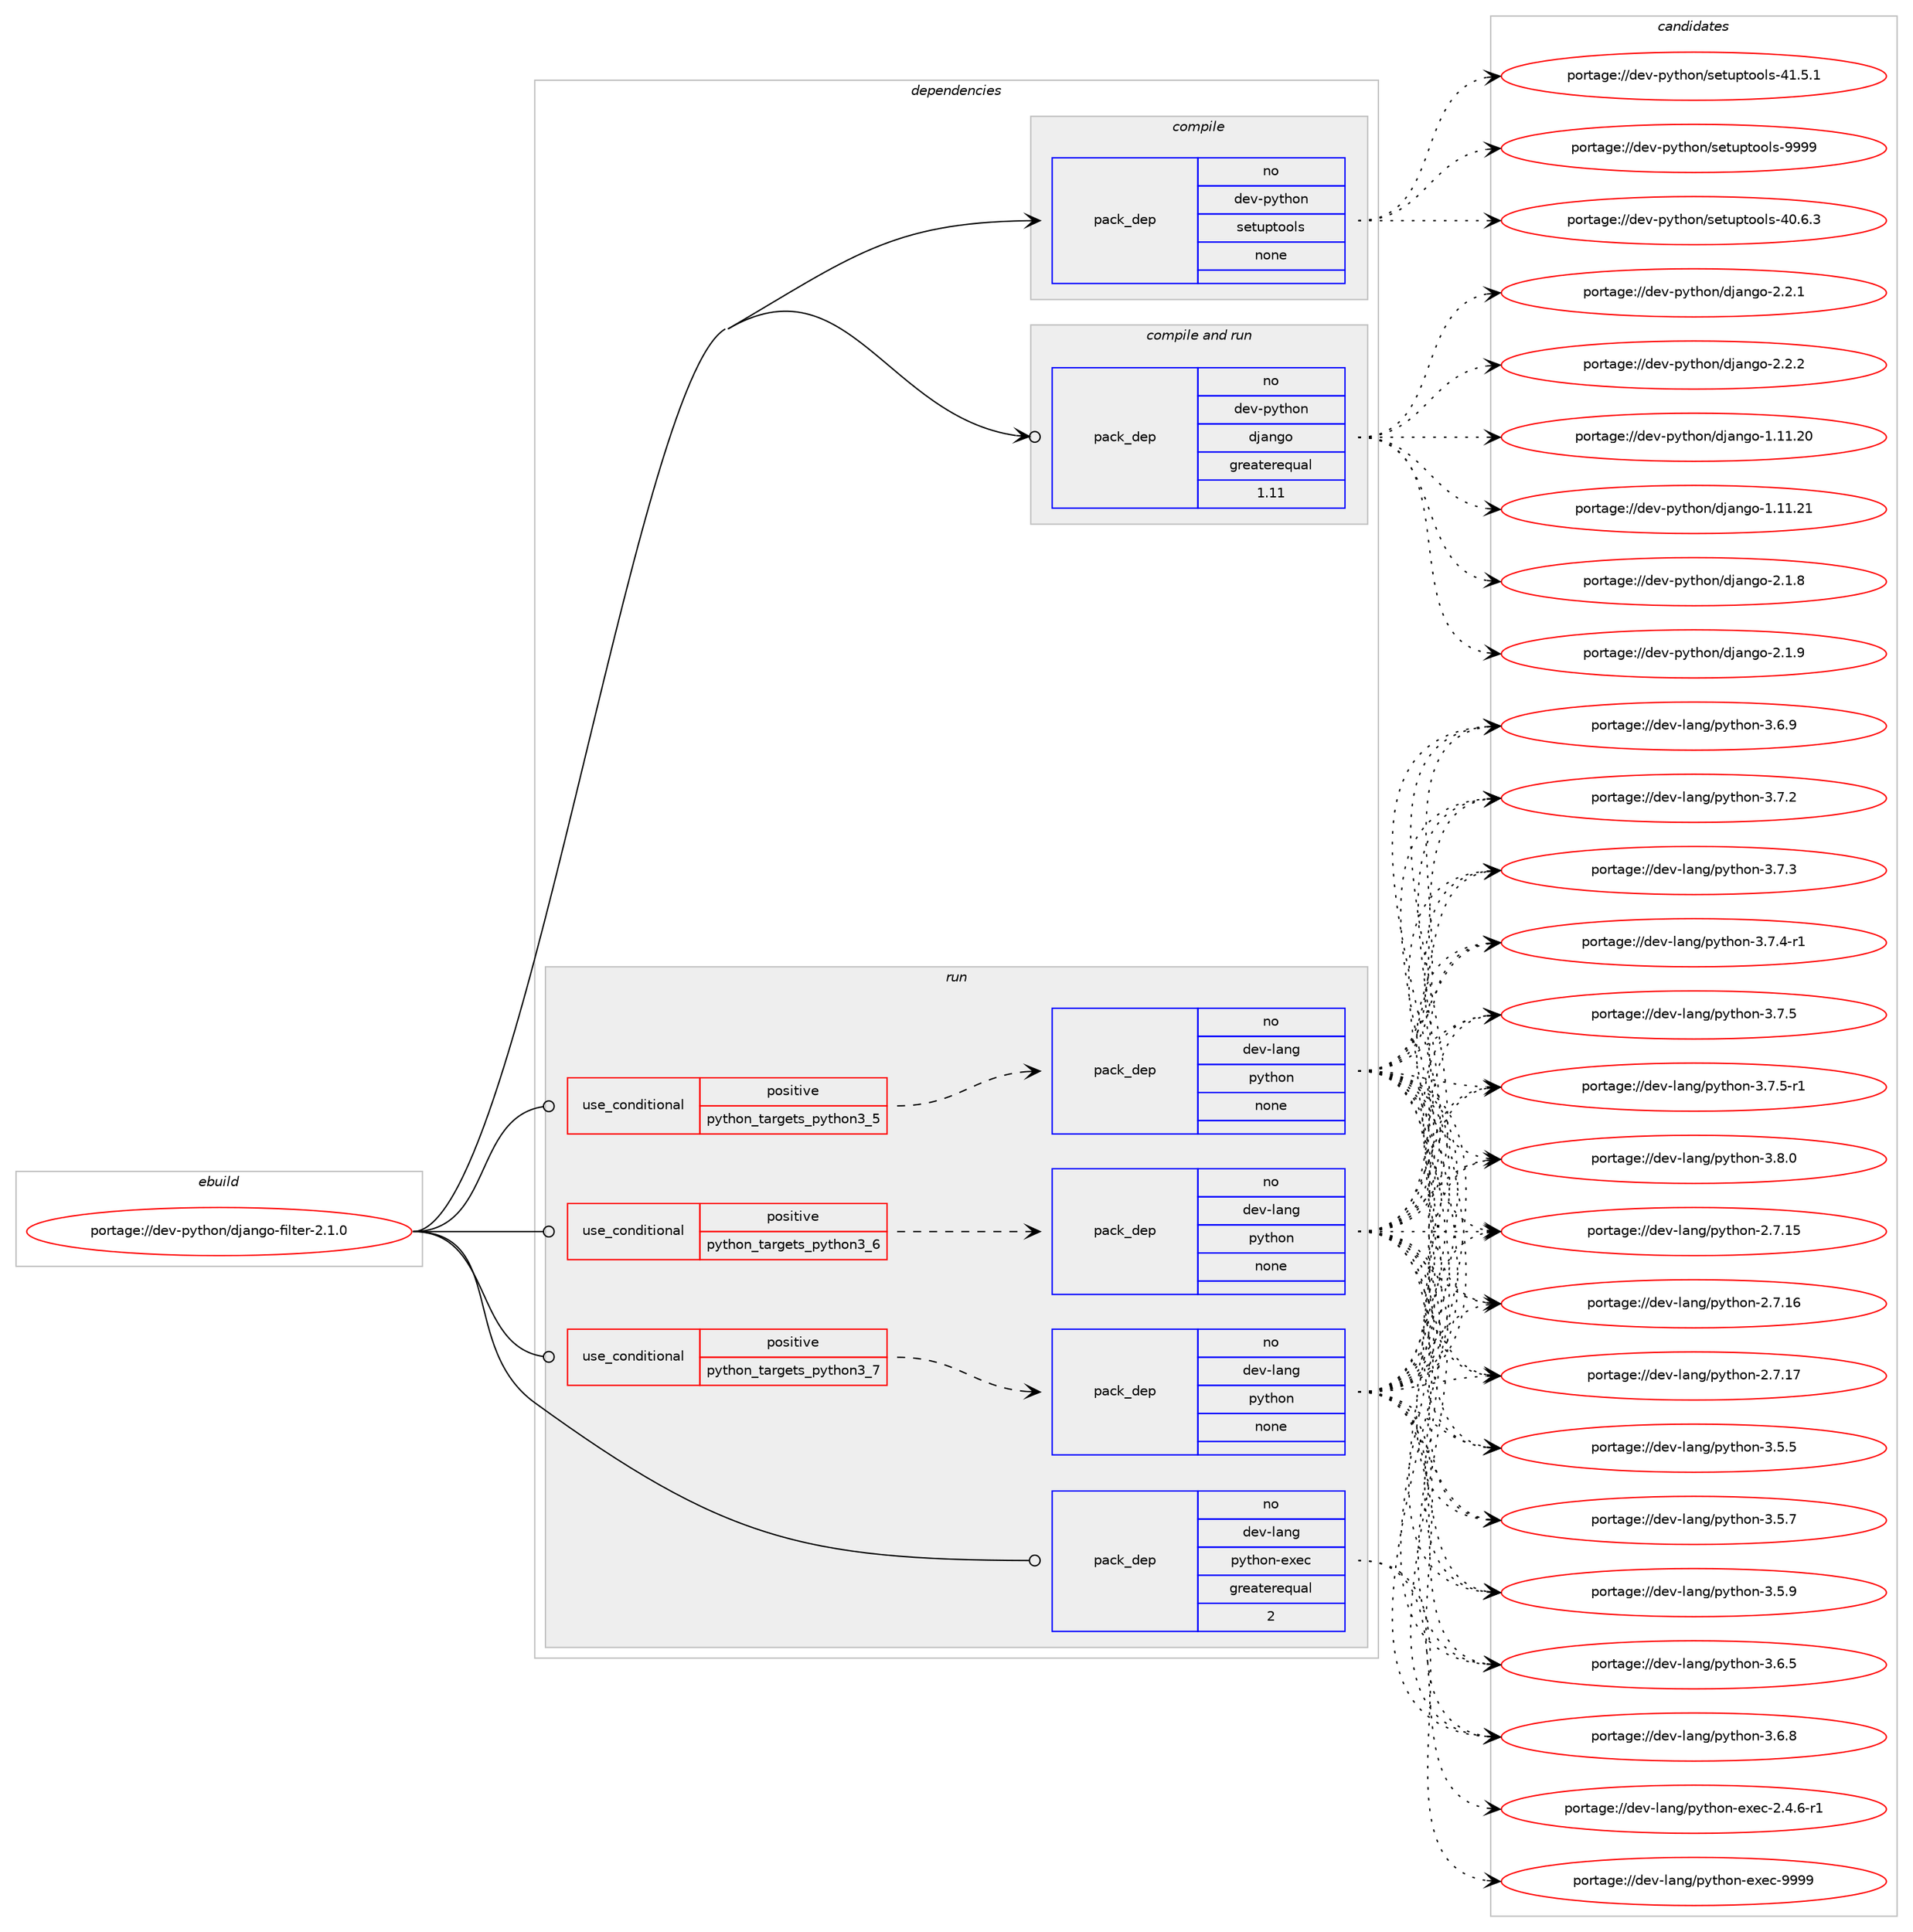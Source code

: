 digraph prolog {

# *************
# Graph options
# *************

newrank=true;
concentrate=true;
compound=true;
graph [rankdir=LR,fontname=Helvetica,fontsize=10,ranksep=1.5];#, ranksep=2.5, nodesep=0.2];
edge  [arrowhead=vee];
node  [fontname=Helvetica,fontsize=10];

# **********
# The ebuild
# **********

subgraph cluster_leftcol {
color=gray;
rank=same;
label=<<i>ebuild</i>>;
id [label="portage://dev-python/django-filter-2.1.0", color=red, width=4, href="../dev-python/django-filter-2.1.0.svg"];
}

# ****************
# The dependencies
# ****************

subgraph cluster_midcol {
color=gray;
label=<<i>dependencies</i>>;
subgraph cluster_compile {
fillcolor="#eeeeee";
style=filled;
label=<<i>compile</i>>;
subgraph pack105598 {
dependency136671 [label=<<TABLE BORDER="0" CELLBORDER="1" CELLSPACING="0" CELLPADDING="4" WIDTH="220"><TR><TD ROWSPAN="6" CELLPADDING="30">pack_dep</TD></TR><TR><TD WIDTH="110">no</TD></TR><TR><TD>dev-python</TD></TR><TR><TD>setuptools</TD></TR><TR><TD>none</TD></TR><TR><TD></TD></TR></TABLE>>, shape=none, color=blue];
}
id:e -> dependency136671:w [weight=20,style="solid",arrowhead="vee"];
}
subgraph cluster_compileandrun {
fillcolor="#eeeeee";
style=filled;
label=<<i>compile and run</i>>;
subgraph pack105599 {
dependency136672 [label=<<TABLE BORDER="0" CELLBORDER="1" CELLSPACING="0" CELLPADDING="4" WIDTH="220"><TR><TD ROWSPAN="6" CELLPADDING="30">pack_dep</TD></TR><TR><TD WIDTH="110">no</TD></TR><TR><TD>dev-python</TD></TR><TR><TD>django</TD></TR><TR><TD>greaterequal</TD></TR><TR><TD>1.11</TD></TR></TABLE>>, shape=none, color=blue];
}
id:e -> dependency136672:w [weight=20,style="solid",arrowhead="odotvee"];
}
subgraph cluster_run {
fillcolor="#eeeeee";
style=filled;
label=<<i>run</i>>;
subgraph cond27758 {
dependency136673 [label=<<TABLE BORDER="0" CELLBORDER="1" CELLSPACING="0" CELLPADDING="4"><TR><TD ROWSPAN="3" CELLPADDING="10">use_conditional</TD></TR><TR><TD>positive</TD></TR><TR><TD>python_targets_python3_5</TD></TR></TABLE>>, shape=none, color=red];
subgraph pack105600 {
dependency136674 [label=<<TABLE BORDER="0" CELLBORDER="1" CELLSPACING="0" CELLPADDING="4" WIDTH="220"><TR><TD ROWSPAN="6" CELLPADDING="30">pack_dep</TD></TR><TR><TD WIDTH="110">no</TD></TR><TR><TD>dev-lang</TD></TR><TR><TD>python</TD></TR><TR><TD>none</TD></TR><TR><TD></TD></TR></TABLE>>, shape=none, color=blue];
}
dependency136673:e -> dependency136674:w [weight=20,style="dashed",arrowhead="vee"];
}
id:e -> dependency136673:w [weight=20,style="solid",arrowhead="odot"];
subgraph cond27759 {
dependency136675 [label=<<TABLE BORDER="0" CELLBORDER="1" CELLSPACING="0" CELLPADDING="4"><TR><TD ROWSPAN="3" CELLPADDING="10">use_conditional</TD></TR><TR><TD>positive</TD></TR><TR><TD>python_targets_python3_6</TD></TR></TABLE>>, shape=none, color=red];
subgraph pack105601 {
dependency136676 [label=<<TABLE BORDER="0" CELLBORDER="1" CELLSPACING="0" CELLPADDING="4" WIDTH="220"><TR><TD ROWSPAN="6" CELLPADDING="30">pack_dep</TD></TR><TR><TD WIDTH="110">no</TD></TR><TR><TD>dev-lang</TD></TR><TR><TD>python</TD></TR><TR><TD>none</TD></TR><TR><TD></TD></TR></TABLE>>, shape=none, color=blue];
}
dependency136675:e -> dependency136676:w [weight=20,style="dashed",arrowhead="vee"];
}
id:e -> dependency136675:w [weight=20,style="solid",arrowhead="odot"];
subgraph cond27760 {
dependency136677 [label=<<TABLE BORDER="0" CELLBORDER="1" CELLSPACING="0" CELLPADDING="4"><TR><TD ROWSPAN="3" CELLPADDING="10">use_conditional</TD></TR><TR><TD>positive</TD></TR><TR><TD>python_targets_python3_7</TD></TR></TABLE>>, shape=none, color=red];
subgraph pack105602 {
dependency136678 [label=<<TABLE BORDER="0" CELLBORDER="1" CELLSPACING="0" CELLPADDING="4" WIDTH="220"><TR><TD ROWSPAN="6" CELLPADDING="30">pack_dep</TD></TR><TR><TD WIDTH="110">no</TD></TR><TR><TD>dev-lang</TD></TR><TR><TD>python</TD></TR><TR><TD>none</TD></TR><TR><TD></TD></TR></TABLE>>, shape=none, color=blue];
}
dependency136677:e -> dependency136678:w [weight=20,style="dashed",arrowhead="vee"];
}
id:e -> dependency136677:w [weight=20,style="solid",arrowhead="odot"];
subgraph pack105603 {
dependency136679 [label=<<TABLE BORDER="0" CELLBORDER="1" CELLSPACING="0" CELLPADDING="4" WIDTH="220"><TR><TD ROWSPAN="6" CELLPADDING="30">pack_dep</TD></TR><TR><TD WIDTH="110">no</TD></TR><TR><TD>dev-lang</TD></TR><TR><TD>python-exec</TD></TR><TR><TD>greaterequal</TD></TR><TR><TD>2</TD></TR></TABLE>>, shape=none, color=blue];
}
id:e -> dependency136679:w [weight=20,style="solid",arrowhead="odot"];
}
}

# **************
# The candidates
# **************

subgraph cluster_choices {
rank=same;
color=gray;
label=<<i>candidates</i>>;

subgraph choice105598 {
color=black;
nodesep=1;
choiceportage100101118451121211161041111104711510111611711211611111110811545524846544651 [label="portage://dev-python/setuptools-40.6.3", color=red, width=4,href="../dev-python/setuptools-40.6.3.svg"];
choiceportage100101118451121211161041111104711510111611711211611111110811545524946534649 [label="portage://dev-python/setuptools-41.5.1", color=red, width=4,href="../dev-python/setuptools-41.5.1.svg"];
choiceportage10010111845112121116104111110471151011161171121161111111081154557575757 [label="portage://dev-python/setuptools-9999", color=red, width=4,href="../dev-python/setuptools-9999.svg"];
dependency136671:e -> choiceportage100101118451121211161041111104711510111611711211611111110811545524846544651:w [style=dotted,weight="100"];
dependency136671:e -> choiceportage100101118451121211161041111104711510111611711211611111110811545524946534649:w [style=dotted,weight="100"];
dependency136671:e -> choiceportage10010111845112121116104111110471151011161171121161111111081154557575757:w [style=dotted,weight="100"];
}
subgraph choice105599 {
color=black;
nodesep=1;
choiceportage1001011184511212111610411111047100106971101031114549464949465048 [label="portage://dev-python/django-1.11.20", color=red, width=4,href="../dev-python/django-1.11.20.svg"];
choiceportage1001011184511212111610411111047100106971101031114549464949465049 [label="portage://dev-python/django-1.11.21", color=red, width=4,href="../dev-python/django-1.11.21.svg"];
choiceportage100101118451121211161041111104710010697110103111455046494656 [label="portage://dev-python/django-2.1.8", color=red, width=4,href="../dev-python/django-2.1.8.svg"];
choiceportage100101118451121211161041111104710010697110103111455046494657 [label="portage://dev-python/django-2.1.9", color=red, width=4,href="../dev-python/django-2.1.9.svg"];
choiceportage100101118451121211161041111104710010697110103111455046504649 [label="portage://dev-python/django-2.2.1", color=red, width=4,href="../dev-python/django-2.2.1.svg"];
choiceportage100101118451121211161041111104710010697110103111455046504650 [label="portage://dev-python/django-2.2.2", color=red, width=4,href="../dev-python/django-2.2.2.svg"];
dependency136672:e -> choiceportage1001011184511212111610411111047100106971101031114549464949465048:w [style=dotted,weight="100"];
dependency136672:e -> choiceportage1001011184511212111610411111047100106971101031114549464949465049:w [style=dotted,weight="100"];
dependency136672:e -> choiceportage100101118451121211161041111104710010697110103111455046494656:w [style=dotted,weight="100"];
dependency136672:e -> choiceportage100101118451121211161041111104710010697110103111455046494657:w [style=dotted,weight="100"];
dependency136672:e -> choiceportage100101118451121211161041111104710010697110103111455046504649:w [style=dotted,weight="100"];
dependency136672:e -> choiceportage100101118451121211161041111104710010697110103111455046504650:w [style=dotted,weight="100"];
}
subgraph choice105600 {
color=black;
nodesep=1;
choiceportage10010111845108971101034711212111610411111045504655464953 [label="portage://dev-lang/python-2.7.15", color=red, width=4,href="../dev-lang/python-2.7.15.svg"];
choiceportage10010111845108971101034711212111610411111045504655464954 [label="portage://dev-lang/python-2.7.16", color=red, width=4,href="../dev-lang/python-2.7.16.svg"];
choiceportage10010111845108971101034711212111610411111045504655464955 [label="portage://dev-lang/python-2.7.17", color=red, width=4,href="../dev-lang/python-2.7.17.svg"];
choiceportage100101118451089711010347112121116104111110455146534653 [label="portage://dev-lang/python-3.5.5", color=red, width=4,href="../dev-lang/python-3.5.5.svg"];
choiceportage100101118451089711010347112121116104111110455146534655 [label="portage://dev-lang/python-3.5.7", color=red, width=4,href="../dev-lang/python-3.5.7.svg"];
choiceportage100101118451089711010347112121116104111110455146534657 [label="portage://dev-lang/python-3.5.9", color=red, width=4,href="../dev-lang/python-3.5.9.svg"];
choiceportage100101118451089711010347112121116104111110455146544653 [label="portage://dev-lang/python-3.6.5", color=red, width=4,href="../dev-lang/python-3.6.5.svg"];
choiceportage100101118451089711010347112121116104111110455146544656 [label="portage://dev-lang/python-3.6.8", color=red, width=4,href="../dev-lang/python-3.6.8.svg"];
choiceportage100101118451089711010347112121116104111110455146544657 [label="portage://dev-lang/python-3.6.9", color=red, width=4,href="../dev-lang/python-3.6.9.svg"];
choiceportage100101118451089711010347112121116104111110455146554650 [label="portage://dev-lang/python-3.7.2", color=red, width=4,href="../dev-lang/python-3.7.2.svg"];
choiceportage100101118451089711010347112121116104111110455146554651 [label="portage://dev-lang/python-3.7.3", color=red, width=4,href="../dev-lang/python-3.7.3.svg"];
choiceportage1001011184510897110103471121211161041111104551465546524511449 [label="portage://dev-lang/python-3.7.4-r1", color=red, width=4,href="../dev-lang/python-3.7.4-r1.svg"];
choiceportage100101118451089711010347112121116104111110455146554653 [label="portage://dev-lang/python-3.7.5", color=red, width=4,href="../dev-lang/python-3.7.5.svg"];
choiceportage1001011184510897110103471121211161041111104551465546534511449 [label="portage://dev-lang/python-3.7.5-r1", color=red, width=4,href="../dev-lang/python-3.7.5-r1.svg"];
choiceportage100101118451089711010347112121116104111110455146564648 [label="portage://dev-lang/python-3.8.0", color=red, width=4,href="../dev-lang/python-3.8.0.svg"];
dependency136674:e -> choiceportage10010111845108971101034711212111610411111045504655464953:w [style=dotted,weight="100"];
dependency136674:e -> choiceportage10010111845108971101034711212111610411111045504655464954:w [style=dotted,weight="100"];
dependency136674:e -> choiceportage10010111845108971101034711212111610411111045504655464955:w [style=dotted,weight="100"];
dependency136674:e -> choiceportage100101118451089711010347112121116104111110455146534653:w [style=dotted,weight="100"];
dependency136674:e -> choiceportage100101118451089711010347112121116104111110455146534655:w [style=dotted,weight="100"];
dependency136674:e -> choiceportage100101118451089711010347112121116104111110455146534657:w [style=dotted,weight="100"];
dependency136674:e -> choiceportage100101118451089711010347112121116104111110455146544653:w [style=dotted,weight="100"];
dependency136674:e -> choiceportage100101118451089711010347112121116104111110455146544656:w [style=dotted,weight="100"];
dependency136674:e -> choiceportage100101118451089711010347112121116104111110455146544657:w [style=dotted,weight="100"];
dependency136674:e -> choiceportage100101118451089711010347112121116104111110455146554650:w [style=dotted,weight="100"];
dependency136674:e -> choiceportage100101118451089711010347112121116104111110455146554651:w [style=dotted,weight="100"];
dependency136674:e -> choiceportage1001011184510897110103471121211161041111104551465546524511449:w [style=dotted,weight="100"];
dependency136674:e -> choiceportage100101118451089711010347112121116104111110455146554653:w [style=dotted,weight="100"];
dependency136674:e -> choiceportage1001011184510897110103471121211161041111104551465546534511449:w [style=dotted,weight="100"];
dependency136674:e -> choiceportage100101118451089711010347112121116104111110455146564648:w [style=dotted,weight="100"];
}
subgraph choice105601 {
color=black;
nodesep=1;
choiceportage10010111845108971101034711212111610411111045504655464953 [label="portage://dev-lang/python-2.7.15", color=red, width=4,href="../dev-lang/python-2.7.15.svg"];
choiceportage10010111845108971101034711212111610411111045504655464954 [label="portage://dev-lang/python-2.7.16", color=red, width=4,href="../dev-lang/python-2.7.16.svg"];
choiceportage10010111845108971101034711212111610411111045504655464955 [label="portage://dev-lang/python-2.7.17", color=red, width=4,href="../dev-lang/python-2.7.17.svg"];
choiceportage100101118451089711010347112121116104111110455146534653 [label="portage://dev-lang/python-3.5.5", color=red, width=4,href="../dev-lang/python-3.5.5.svg"];
choiceportage100101118451089711010347112121116104111110455146534655 [label="portage://dev-lang/python-3.5.7", color=red, width=4,href="../dev-lang/python-3.5.7.svg"];
choiceportage100101118451089711010347112121116104111110455146534657 [label="portage://dev-lang/python-3.5.9", color=red, width=4,href="../dev-lang/python-3.5.9.svg"];
choiceportage100101118451089711010347112121116104111110455146544653 [label="portage://dev-lang/python-3.6.5", color=red, width=4,href="../dev-lang/python-3.6.5.svg"];
choiceportage100101118451089711010347112121116104111110455146544656 [label="portage://dev-lang/python-3.6.8", color=red, width=4,href="../dev-lang/python-3.6.8.svg"];
choiceportage100101118451089711010347112121116104111110455146544657 [label="portage://dev-lang/python-3.6.9", color=red, width=4,href="../dev-lang/python-3.6.9.svg"];
choiceportage100101118451089711010347112121116104111110455146554650 [label="portage://dev-lang/python-3.7.2", color=red, width=4,href="../dev-lang/python-3.7.2.svg"];
choiceportage100101118451089711010347112121116104111110455146554651 [label="portage://dev-lang/python-3.7.3", color=red, width=4,href="../dev-lang/python-3.7.3.svg"];
choiceportage1001011184510897110103471121211161041111104551465546524511449 [label="portage://dev-lang/python-3.7.4-r1", color=red, width=4,href="../dev-lang/python-3.7.4-r1.svg"];
choiceportage100101118451089711010347112121116104111110455146554653 [label="portage://dev-lang/python-3.7.5", color=red, width=4,href="../dev-lang/python-3.7.5.svg"];
choiceportage1001011184510897110103471121211161041111104551465546534511449 [label="portage://dev-lang/python-3.7.5-r1", color=red, width=4,href="../dev-lang/python-3.7.5-r1.svg"];
choiceportage100101118451089711010347112121116104111110455146564648 [label="portage://dev-lang/python-3.8.0", color=red, width=4,href="../dev-lang/python-3.8.0.svg"];
dependency136676:e -> choiceportage10010111845108971101034711212111610411111045504655464953:w [style=dotted,weight="100"];
dependency136676:e -> choiceportage10010111845108971101034711212111610411111045504655464954:w [style=dotted,weight="100"];
dependency136676:e -> choiceportage10010111845108971101034711212111610411111045504655464955:w [style=dotted,weight="100"];
dependency136676:e -> choiceportage100101118451089711010347112121116104111110455146534653:w [style=dotted,weight="100"];
dependency136676:e -> choiceportage100101118451089711010347112121116104111110455146534655:w [style=dotted,weight="100"];
dependency136676:e -> choiceportage100101118451089711010347112121116104111110455146534657:w [style=dotted,weight="100"];
dependency136676:e -> choiceportage100101118451089711010347112121116104111110455146544653:w [style=dotted,weight="100"];
dependency136676:e -> choiceportage100101118451089711010347112121116104111110455146544656:w [style=dotted,weight="100"];
dependency136676:e -> choiceportage100101118451089711010347112121116104111110455146544657:w [style=dotted,weight="100"];
dependency136676:e -> choiceportage100101118451089711010347112121116104111110455146554650:w [style=dotted,weight="100"];
dependency136676:e -> choiceportage100101118451089711010347112121116104111110455146554651:w [style=dotted,weight="100"];
dependency136676:e -> choiceportage1001011184510897110103471121211161041111104551465546524511449:w [style=dotted,weight="100"];
dependency136676:e -> choiceportage100101118451089711010347112121116104111110455146554653:w [style=dotted,weight="100"];
dependency136676:e -> choiceportage1001011184510897110103471121211161041111104551465546534511449:w [style=dotted,weight="100"];
dependency136676:e -> choiceportage100101118451089711010347112121116104111110455146564648:w [style=dotted,weight="100"];
}
subgraph choice105602 {
color=black;
nodesep=1;
choiceportage10010111845108971101034711212111610411111045504655464953 [label="portage://dev-lang/python-2.7.15", color=red, width=4,href="../dev-lang/python-2.7.15.svg"];
choiceportage10010111845108971101034711212111610411111045504655464954 [label="portage://dev-lang/python-2.7.16", color=red, width=4,href="../dev-lang/python-2.7.16.svg"];
choiceportage10010111845108971101034711212111610411111045504655464955 [label="portage://dev-lang/python-2.7.17", color=red, width=4,href="../dev-lang/python-2.7.17.svg"];
choiceportage100101118451089711010347112121116104111110455146534653 [label="portage://dev-lang/python-3.5.5", color=red, width=4,href="../dev-lang/python-3.5.5.svg"];
choiceportage100101118451089711010347112121116104111110455146534655 [label="portage://dev-lang/python-3.5.7", color=red, width=4,href="../dev-lang/python-3.5.7.svg"];
choiceportage100101118451089711010347112121116104111110455146534657 [label="portage://dev-lang/python-3.5.9", color=red, width=4,href="../dev-lang/python-3.5.9.svg"];
choiceportage100101118451089711010347112121116104111110455146544653 [label="portage://dev-lang/python-3.6.5", color=red, width=4,href="../dev-lang/python-3.6.5.svg"];
choiceportage100101118451089711010347112121116104111110455146544656 [label="portage://dev-lang/python-3.6.8", color=red, width=4,href="../dev-lang/python-3.6.8.svg"];
choiceportage100101118451089711010347112121116104111110455146544657 [label="portage://dev-lang/python-3.6.9", color=red, width=4,href="../dev-lang/python-3.6.9.svg"];
choiceportage100101118451089711010347112121116104111110455146554650 [label="portage://dev-lang/python-3.7.2", color=red, width=4,href="../dev-lang/python-3.7.2.svg"];
choiceportage100101118451089711010347112121116104111110455146554651 [label="portage://dev-lang/python-3.7.3", color=red, width=4,href="../dev-lang/python-3.7.3.svg"];
choiceportage1001011184510897110103471121211161041111104551465546524511449 [label="portage://dev-lang/python-3.7.4-r1", color=red, width=4,href="../dev-lang/python-3.7.4-r1.svg"];
choiceportage100101118451089711010347112121116104111110455146554653 [label="portage://dev-lang/python-3.7.5", color=red, width=4,href="../dev-lang/python-3.7.5.svg"];
choiceportage1001011184510897110103471121211161041111104551465546534511449 [label="portage://dev-lang/python-3.7.5-r1", color=red, width=4,href="../dev-lang/python-3.7.5-r1.svg"];
choiceportage100101118451089711010347112121116104111110455146564648 [label="portage://dev-lang/python-3.8.0", color=red, width=4,href="../dev-lang/python-3.8.0.svg"];
dependency136678:e -> choiceportage10010111845108971101034711212111610411111045504655464953:w [style=dotted,weight="100"];
dependency136678:e -> choiceportage10010111845108971101034711212111610411111045504655464954:w [style=dotted,weight="100"];
dependency136678:e -> choiceportage10010111845108971101034711212111610411111045504655464955:w [style=dotted,weight="100"];
dependency136678:e -> choiceportage100101118451089711010347112121116104111110455146534653:w [style=dotted,weight="100"];
dependency136678:e -> choiceportage100101118451089711010347112121116104111110455146534655:w [style=dotted,weight="100"];
dependency136678:e -> choiceportage100101118451089711010347112121116104111110455146534657:w [style=dotted,weight="100"];
dependency136678:e -> choiceportage100101118451089711010347112121116104111110455146544653:w [style=dotted,weight="100"];
dependency136678:e -> choiceportage100101118451089711010347112121116104111110455146544656:w [style=dotted,weight="100"];
dependency136678:e -> choiceportage100101118451089711010347112121116104111110455146544657:w [style=dotted,weight="100"];
dependency136678:e -> choiceportage100101118451089711010347112121116104111110455146554650:w [style=dotted,weight="100"];
dependency136678:e -> choiceportage100101118451089711010347112121116104111110455146554651:w [style=dotted,weight="100"];
dependency136678:e -> choiceportage1001011184510897110103471121211161041111104551465546524511449:w [style=dotted,weight="100"];
dependency136678:e -> choiceportage100101118451089711010347112121116104111110455146554653:w [style=dotted,weight="100"];
dependency136678:e -> choiceportage1001011184510897110103471121211161041111104551465546534511449:w [style=dotted,weight="100"];
dependency136678:e -> choiceportage100101118451089711010347112121116104111110455146564648:w [style=dotted,weight="100"];
}
subgraph choice105603 {
color=black;
nodesep=1;
choiceportage10010111845108971101034711212111610411111045101120101994550465246544511449 [label="portage://dev-lang/python-exec-2.4.6-r1", color=red, width=4,href="../dev-lang/python-exec-2.4.6-r1.svg"];
choiceportage10010111845108971101034711212111610411111045101120101994557575757 [label="portage://dev-lang/python-exec-9999", color=red, width=4,href="../dev-lang/python-exec-9999.svg"];
dependency136679:e -> choiceportage10010111845108971101034711212111610411111045101120101994550465246544511449:w [style=dotted,weight="100"];
dependency136679:e -> choiceportage10010111845108971101034711212111610411111045101120101994557575757:w [style=dotted,weight="100"];
}
}

}

